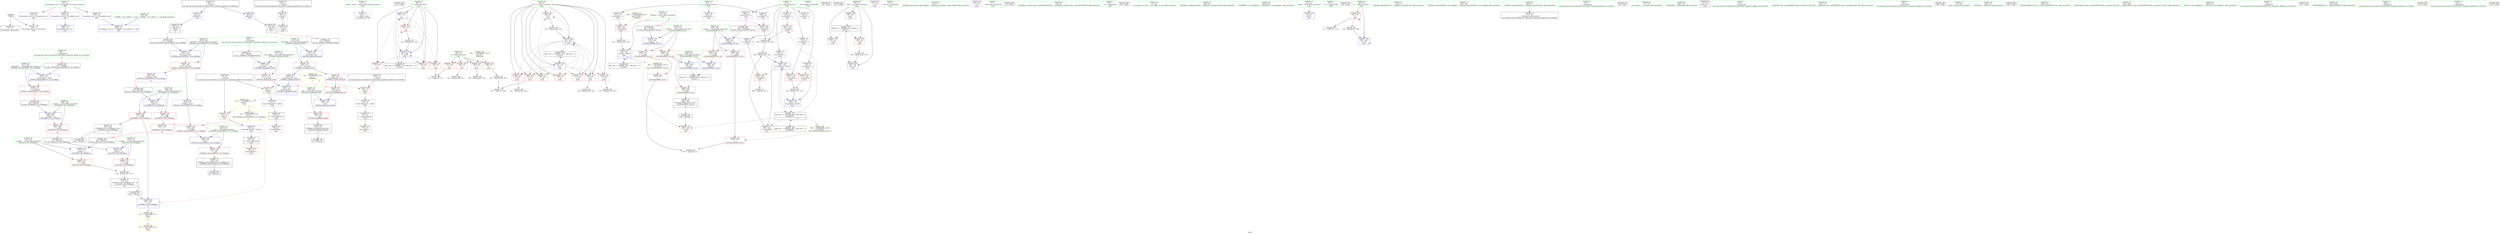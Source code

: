 digraph "SVFG" {
	label="SVFG";

	Node0x55e0b8a23480 [shape=record,color=grey,label="{NodeID: 0\nNullPtr}"];
	Node0x55e0b8a23480 -> Node0x55e0b8a426d0[style=solid];
	Node0x55e0b8a23480 -> Node0x55e0b8a48a40[style=solid];
	Node0x55e0b8a62a60 [shape=record,color=yellow,style=double,label="{NodeID: 346\n2V_2 = CSCHI(MR_2V_1)\npts\{1 \}\nCS[]|{<s0>6}}"];
	Node0x55e0b8a62a60:s0 -> Node0x55e0b8a62900[style=dashed,color=blue];
	Node0x55e0b8a45930 [shape=record,color=grey,label="{NodeID: 263\n322 = Binary(320, 321, )\n}"];
	Node0x55e0b8a45930 -> Node0x55e0b8a435c0[style=solid];
	Node0x55e0b8a49df0 [shape=record,color=blue,label="{NodeID: 180\n298\<--295\n__b.addr\<--__b\n_ZStoRRSt13_Ios_FmtflagsS_\n}"];
	Node0x55e0b8a49df0 -> Node0x55e0b8a48500[style=dashed];
	Node0x55e0b8a410a0 [shape=record,color=purple,label="{NodeID: 97\n76\<--13\nadd.ptr\<--\nmain\n}"];
	Node0x55e0b8a410a0 -> Node0x55e0b8a42e70[style=solid];
	Node0x55e0b8a3f070 [shape=record,color=green,label="{NodeID: 14\n4\<--6\n_ZStL8__ioinit\<--_ZStL8__ioinit_field_insensitive\nGlob }"];
	Node0x55e0b8a3f070 -> Node0x55e0b8a43690[style=solid];
	Node0x55e0b8a6f910 [shape=record,color=black,label="{NodeID: 360\n123 = PHI()\n}"];
	Node0x55e0b8a41c00 [shape=record,color=red,label="{NodeID: 111\n134\<--60\n\<--i\nmain\n}"];
	Node0x55e0b8a3fd80 [shape=record,color=green,label="{NodeID: 28\n62\<--63\ni21\<--i21_field_insensitive\nmain\n}"];
	Node0x55e0b8a3fd80 -> Node0x55e0b8a41e70[style=solid];
	Node0x55e0b8a3fd80 -> Node0x55e0b8a41f40[style=solid];
	Node0x55e0b8a3fd80 -> Node0x55e0b8a46960[style=solid];
	Node0x55e0b8a3fd80 -> Node0x55e0b8a46a30[style=solid];
	Node0x55e0b8a3fd80 -> Node0x55e0b8a46b00[style=solid];
	Node0x55e0b8a3fd80 -> Node0x55e0b8a46bd0[style=solid];
	Node0x55e0b8a3fd80 -> Node0x55e0b8a46ca0[style=solid];
	Node0x55e0b8a3fd80 -> Node0x55e0b8a46d70[style=solid];
	Node0x55e0b8a3fd80 -> Node0x55e0b8a49020[style=solid];
	Node0x55e0b8a3fd80 -> Node0x55e0b8a49290[style=solid];
	Node0x55e0b8a5e340 [shape=record,color=yellow,style=double,label="{NodeID: 291\n18V_1 = ENCHI(MR_18V_0)\npts\{90000 \}\nFun[_ZSt3maxIxERKT_S2_S2_]}"];
	Node0x55e0b8a5e340 -> Node0x55e0b8a481c0[style=dashed];
	Node0x55e0b8a470b0 [shape=record,color=red,label="{NodeID: 125\n155\<--154\n\<--arrayidx25\nmain\n}"];
	Node0x55e0b8a470b0 -> Node0x55e0b8a45c30[style=solid];
	Node0x55e0b8a40ac0 [shape=record,color=green,label="{NodeID: 42\n219\<--220\n__old\<--__old_field_insensitive\n_ZNSt8ios_base9precisionEl\n}"];
	Node0x55e0b8a40ac0 -> Node0x55e0b8a478d0[style=solid];
	Node0x55e0b8a40ac0 -> Node0x55e0b8a495d0[style=solid];
	Node0x55e0b8a5f850 [shape=record,color=yellow,style=double,label="{NodeID: 305\n10V_1 = ENCHI(MR_10V_0)\npts\{59 \}\nFun[main]}"];
	Node0x55e0b8a5f850 -> Node0x55e0b8a417f0[style=dashed];
	Node0x55e0b8a5f850 -> Node0x55e0b8a418c0[style=dashed];
	Node0x55e0b8a5f850 -> Node0x55e0b8a41990[style=dashed];
	Node0x55e0b8a5f850 -> Node0x55e0b8a41a60[style=dashed];
	Node0x55e0b8a47c10 [shape=record,color=red,label="{NodeID: 139\n252\<--239\n\<--__old\n_ZNSt8ios_base4setfESt13_Ios_Fmtflags\n}"];
	Node0x55e0b8a47c10 -> Node0x55e0b8a43350[style=solid];
	Node0x55e0b8a426d0 [shape=record,color=black,label="{NodeID: 56\n2\<--3\ndummyVal\<--dummyVal\n}"];
	Node0x55e0b8a48770 [shape=record,color=red,label="{NodeID: 153\n321\<--316\n\<--__b.addr\n_ZStorSt13_Ios_FmtflagsS_\n}"];
	Node0x55e0b8a48770 -> Node0x55e0b8a45930[style=solid];
	Node0x55e0b8a43350 [shape=record,color=black,label="{NodeID: 70\n232\<--252\n_ZNSt8ios_base4setfESt13_Ios_Fmtflags_ret\<--\n_ZNSt8ios_base4setfESt13_Ios_Fmtflags\n|{<s0>6}}"];
	Node0x55e0b8a43350:s0 -> Node0x55e0b8a6f570[style=solid,color=blue];
	Node0x55e0b8a49360 [shape=record,color=blue,label="{NodeID: 167\n64\<--193\nref.tmp\<--add43\nmain\n|{|<s2>14}}"];
	Node0x55e0b8a49360 -> Node0x55e0b8a47660[style=dashed];
	Node0x55e0b8a49360 -> Node0x55e0b8a5c7d0[style=dashed];
	Node0x55e0b8a49360:s2 -> Node0x55e0b8a5df90[style=dashed,color=red];
	Node0x55e0b8a43eb0 [shape=record,color=purple,label="{NodeID: 84\n191\<--10\narrayidx42\<--e\nmain\n}"];
	Node0x55e0b8a43eb0 -> Node0x55e0b8a47590[style=solid];
	Node0x55e0b8a325c0 [shape=record,color=green,label="{NodeID: 1\n7\<--1\n__dso_handle\<--dummyObj\nGlob }"];
	Node0x55e0b87486b0 [shape=record,color=black,label="{NodeID: 347\n78 = PHI()\n}"];
	Node0x55e0b8a45ab0 [shape=record,color=grey,label="{NodeID: 264\n175 = Binary(174, 105, )\n}"];
	Node0x55e0b8a49ec0 [shape=record,color=blue,label="{NodeID: 181\n308\<--305\n\<--call\n_ZStoRRSt13_Ios_FmtflagsS_\n|{<s0>17}}"];
	Node0x55e0b8a49ec0:s0 -> Node0x55e0b8a62a60[style=dashed,color=blue];
	Node0x55e0b8a41170 [shape=record,color=purple,label="{NodeID: 98\n85\<--16\nadd.ptr5\<--\nmain\n}"];
	Node0x55e0b8a41170 -> Node0x55e0b8a43010[style=solid];
	Node0x55e0b8a3f170 [shape=record,color=green,label="{NodeID: 15\n8\<--9\nn\<--n_field_insensitive\nGlob }"];
	Node0x55e0b8a3f170 -> Node0x55e0b8a43760[style=solid];
	Node0x55e0b8a3f170 -> Node0x55e0b8a43830[style=solid];
	Node0x55e0b8a3f170 -> Node0x55e0b8a43900[style=solid];
	Node0x55e0b8a3f170 -> Node0x55e0b8a439d0[style=solid];
	Node0x55e0b8a3f170 -> Node0x55e0b8a43aa0[style=solid];
	Node0x55e0b8a3f170 -> Node0x55e0b8a43b70[style=solid];
	Node0x55e0b8a3f170 -> Node0x55e0b8a43c40[style=solid];
	Node0x55e0b8a6f9e0 [shape=record,color=black,label="{NodeID: 361\n127 = PHI()\n}"];
	Node0x55e0b8a5b8d0 [shape=record,color=black,label="{NodeID: 278\nMR_8V_3 = PHI(MR_8V_4, MR_8V_2, )\npts\{57 \}\n}"];
	Node0x55e0b8a5b8d0 -> Node0x55e0b8a41650[style=dashed];
	Node0x55e0b8a5b8d0 -> Node0x55e0b8a41720[style=dashed];
	Node0x55e0b8a5b8d0 -> Node0x55e0b8a48db0[style=dashed];
	Node0x55e0b8a41cd0 [shape=record,color=red,label="{NodeID: 112\n137\<--60\n\<--i\nmain\n}"];
	Node0x55e0b8a3fe50 [shape=record,color=green,label="{NodeID: 29\n64\<--65\nref.tmp\<--ref.tmp_field_insensitive\nmain\n|{|<s1>14}}"];
	Node0x55e0b8a3fe50 -> Node0x55e0b8a49360[style=solid];
	Node0x55e0b8a3fe50:s1 -> Node0x55e0b8a701e0[style=solid,color=red];
	Node0x55e0b8a47180 [shape=record,color=red,label="{NodeID: 126\n159\<--158\n\<--arrayidx27\nmain\n}"];
	Node0x55e0b8a47180 -> Node0x55e0b8a45c30[style=solid];
	Node0x55e0b8a40b90 [shape=record,color=green,label="{NodeID: 43\n235\<--236\nthis.addr\<--this.addr_field_insensitive\n_ZNSt8ios_base4setfESt13_Ios_Fmtflags\n}"];
	Node0x55e0b8a40b90 -> Node0x55e0b8a47a70[style=solid];
	Node0x55e0b8a40b90 -> Node0x55e0b8a49770[style=solid];
	Node0x55e0b8a47ce0 [shape=record,color=red,label="{NodeID: 140\n245\<--244\n\<--_M_flags\n_ZNSt8ios_base4setfESt13_Ios_Fmtflags\n}"];
	Node0x55e0b8a47ce0 -> Node0x55e0b8a49910[style=solid];
	Node0x55e0b8a427d0 [shape=record,color=black,label="{NodeID: 57\n13\<--12\n\<--_ZSt3cin\nCan only get source location for instruction, argument, global var or function.}"];
	Node0x55e0b8a427d0 -> Node0x55e0b8a410a0[style=solid];
	Node0x55e0b8a48840 [shape=record,color=blue,label="{NodeID: 154\n328\<--23\nllvm.global_ctors_0\<--\nGlob }"];
	Node0x55e0b8a43420 [shape=record,color=black,label="{NodeID: 71\n263\<--286\n_ZSt3maxIxERKT_S2_S2__ret\<--\n_ZSt3maxIxERKT_S2_S2_\n|{<s0>14}}"];
	Node0x55e0b8a43420:s0 -> Node0x55e0b8a6f070[style=solid,color=blue];
	Node0x55e0b8a49430 [shape=record,color=blue,label="{NodeID: 168\n215\<--213\nthis.addr\<--this\n_ZNSt8ios_base9precisionEl\n}"];
	Node0x55e0b8a49430 -> Node0x55e0b8a47730[style=dashed];
	Node0x55e0b8a43f80 [shape=record,color=purple,label="{NodeID: 85\n114\<--18\n\<--.str\nmain\n}"];
	Node0x55e0b8a32650 [shape=record,color=green,label="{NodeID: 2\n12\<--1\n_ZSt3cin\<--dummyObj\nGlob }"];
	Node0x55e0b8a6eb70 [shape=record,color=black,label="{NodeID: 348\n87 = PHI(212, )\n}"];
	Node0x55e0b8a45c30 [shape=record,color=grey,label="{NodeID: 265\n160 = Binary(155, 159, )\n}"];
	Node0x55e0b8a45c30 -> Node0x55e0b8a45db0[style=solid];
	Node0x55e0b8a49f90 [shape=record,color=blue,label="{NodeID: 182\n314\<--312\n__a.addr\<--__a\n_ZStorSt13_Ios_FmtflagsS_\n}"];
	Node0x55e0b8a49f90 -> Node0x55e0b8a486a0[style=dashed];
	Node0x55e0b8a41240 [shape=record,color=purple,label="{NodeID: 99\n95\<--16\nadd.ptr10\<--\nmain\n}"];
	Node0x55e0b8a41240 -> Node0x55e0b8a431b0[style=solid];
	Node0x55e0b8a3f270 [shape=record,color=green,label="{NodeID: 16\n10\<--11\ne\<--e_field_insensitive\nGlob }"];
	Node0x55e0b8a3f270 -> Node0x55e0b8a43d10[style=solid];
	Node0x55e0b8a3f270 -> Node0x55e0b8a43de0[style=solid];
	Node0x55e0b8a3f270 -> Node0x55e0b8a43eb0[style=solid];
	Node0x55e0b8a6fab0 [shape=record,color=black,label="{NodeID: 362\n249 = PHI(293, )\n}"];
	Node0x55e0b8a5bdd0 [shape=record,color=black,label="{NodeID: 279\nMR_12V_2 = PHI(MR_12V_4, MR_12V_1, )\npts\{61 \}\n}"];
	Node0x55e0b8a5bdd0 -> Node0x55e0b8a48e80[style=dashed];
	Node0x55e0b8a41da0 [shape=record,color=red,label="{NodeID: 113\n141\<--60\n\<--i\nmain\n}"];
	Node0x55e0b8a41da0 -> Node0x55e0b8a4f1e0[style=solid];
	Node0x55e0b8a3ff20 [shape=record,color=green,label="{NodeID: 30\n70\<--71\n_ZNSt8ios_base15sync_with_stdioEb\<--_ZNSt8ios_base15sync_with_stdioEb_field_insensitive\n}"];
	Node0x55e0b8a47250 [shape=record,color=red,label="{NodeID: 127\n163\<--162\n\<--arrayidx28\nmain\n}"];
	Node0x55e0b8a47250 -> Node0x55e0b8a45db0[style=solid];
	Node0x55e0b8a40c60 [shape=record,color=green,label="{NodeID: 44\n237\<--238\n__fmtfl.addr\<--__fmtfl.addr_field_insensitive\n_ZNSt8ios_base4setfESt13_Ios_Fmtflags\n}"];
	Node0x55e0b8a40c60 -> Node0x55e0b8a47b40[style=solid];
	Node0x55e0b8a40c60 -> Node0x55e0b8a49840[style=solid];
	Node0x55e0b8a47db0 [shape=record,color=red,label="{NodeID: 141\n286\<--266\n\<--retval\n_ZSt3maxIxERKT_S2_S2_\n}"];
	Node0x55e0b8a47db0 -> Node0x55e0b8a43420[style=solid];
	Node0x55e0b8a428d0 [shape=record,color=black,label="{NodeID: 58\n14\<--12\n\<--_ZSt3cin\nCan only get source location for instruction, argument, global var or function.}"];
	Node0x55e0b8a428d0 -> Node0x55e0b8a41310[style=solid];
	Node0x55e0b8a48940 [shape=record,color=blue,label="{NodeID: 155\n329\<--24\nllvm.global_ctors_1\<--_GLOBAL__sub_I_Kobus_1_1.cpp\nGlob }"];
	Node0x55e0b8a434f0 [shape=record,color=black,label="{NodeID: 72\n293\<--308\n_ZStoRRSt13_Ios_FmtflagsS__ret\<--\n_ZStoRRSt13_Ios_FmtflagsS_\n|{<s0>17}}"];
	Node0x55e0b8a434f0:s0 -> Node0x55e0b8a6fab0[style=solid,color=blue];
	Node0x55e0b8a4ea60 [shape=record,color=grey,label="{NodeID: 252\n178 = Binary(177, 173, )\n}"];
	Node0x55e0b8a4ea60 -> Node0x55e0b8a491c0[style=solid];
	Node0x55e0b8a49500 [shape=record,color=blue,label="{NodeID: 169\n217\<--214\n__prec.addr\<--__prec\n_ZNSt8ios_base9precisionEl\n}"];
	Node0x55e0b8a49500 -> Node0x55e0b8a47800[style=dashed];
	Node0x55e0b8a44050 [shape=record,color=purple,label="{NodeID: 86\n122\<--20\n\<--.str.1\nmain\n}"];
	Node0x55e0b8a32900 [shape=record,color=green,label="{NodeID: 3\n15\<--1\n_ZSt4cout\<--dummyObj\nGlob }"];
	Node0x55e0b8a6ecd0 [shape=record,color=black,label="{NodeID: 349\n34 = PHI()\n}"];
	Node0x55e0b8a45db0 [shape=record,color=grey,label="{NodeID: 266\n164 = Binary(163, 160, )\n}"];
	Node0x55e0b8a45db0 -> Node0x55e0b8a490f0[style=solid];
	Node0x55e0b8a4a060 [shape=record,color=blue,label="{NodeID: 183\n316\<--313\n__b.addr\<--__b\n_ZStorSt13_Ios_FmtflagsS_\n}"];
	Node0x55e0b8a4a060 -> Node0x55e0b8a48770[style=dashed];
	Node0x55e0b8a41310 [shape=record,color=red,label="{NodeID: 100\n72\<--14\nvtable\<--\nmain\n}"];
	Node0x55e0b8a41310 -> Node0x55e0b8a44420[style=solid];
	Node0x55e0b8a3f370 [shape=record,color=green,label="{NodeID: 17\n22\<--26\nllvm.global_ctors\<--llvm.global_ctors_field_insensitive\nGlob }"];
	Node0x55e0b8a3f370 -> Node0x55e0b8a44120[style=solid];
	Node0x55e0b8a3f370 -> Node0x55e0b8a44220[style=solid];
	Node0x55e0b8a3f370 -> Node0x55e0b8a44320[style=solid];
	Node0x55e0b8a6fc50 [shape=record,color=black,label="{NodeID: 363\n305 = PHI(311, )\n}"];
	Node0x55e0b8a6fc50 -> Node0x55e0b8a49ec0[style=solid];
	Node0x55e0b8a5c2d0 [shape=record,color=black,label="{NodeID: 280\nMR_14V_2 = PHI(MR_14V_4, MR_14V_1, )\npts\{63 \}\n}"];
	Node0x55e0b8a5c2d0 -> Node0x55e0b8a49020[style=dashed];
	Node0x55e0b8a41e70 [shape=record,color=red,label="{NodeID: 114\n147\<--62\n\<--i21\nmain\n}"];
	Node0x55e0b8a41e70 -> Node0x55e0b8a463b0[style=solid];
	Node0x55e0b8a40020 [shape=record,color=green,label="{NodeID: 31\n79\<--80\n_ZNSt9basic_iosIcSt11char_traitsIcEE3tieEPSo\<--_ZNSt9basic_iosIcSt11char_traitsIcEE3tieEPSo_field_insensitive\n}"];
	Node0x55e0b8a47320 [shape=record,color=red,label="{NodeID: 128\n168\<--167\n\<--arrayidx30\nmain\n}"];
	Node0x55e0b8a47320 -> Node0x55e0b8a46530[style=solid];
	Node0x55e0b8a40d30 [shape=record,color=green,label="{NodeID: 45\n239\<--240\n__old\<--__old_field_insensitive\n_ZNSt8ios_base4setfESt13_Ios_Fmtflags\n}"];
	Node0x55e0b8a40d30 -> Node0x55e0b8a47c10[style=solid];
	Node0x55e0b8a40d30 -> Node0x55e0b8a49910[style=solid];
	Node0x55e0b8a47e80 [shape=record,color=red,label="{NodeID: 142\n274\<--268\n\<--__a.addr\n_ZSt3maxIxERKT_S2_S2_\n}"];
	Node0x55e0b8a47e80 -> Node0x55e0b8a481c0[style=solid];
	Node0x55e0b8a429d0 [shape=record,color=black,label="{NodeID: 59\n16\<--15\n\<--_ZSt4cout\nCan only get source location for instruction, argument, global var or function.}"];
	Node0x55e0b8a429d0 -> Node0x55e0b8a41170[style=solid];
	Node0x55e0b8a429d0 -> Node0x55e0b8a41240[style=solid];
	Node0x55e0b8a48a40 [shape=record,color=blue, style = dotted,label="{NodeID: 156\n330\<--3\nllvm.global_ctors_2\<--dummyVal\nGlob }"];
	Node0x55e0b8a435c0 [shape=record,color=black,label="{NodeID: 73\n311\<--322\n_ZStorSt13_Ios_FmtflagsS__ret\<--or\n_ZStorSt13_Ios_FmtflagsS_\n|{<s0>18}}"];
	Node0x55e0b8a435c0:s0 -> Node0x55e0b8a6fc50[style=solid,color=blue];
	Node0x55e0b8a4ebe0 [shape=record,color=grey,label="{NodeID: 253\n183 = Binary(182, 105, )\n}"];
	Node0x55e0b8a4ebe0 -> Node0x55e0b8a49290[style=solid];
	Node0x55e0b8a495d0 [shape=record,color=blue,label="{NodeID: 170\n219\<--225\n__old\<--\n_ZNSt8ios_base9precisionEl\n}"];
	Node0x55e0b8a495d0 -> Node0x55e0b8a478d0[style=dashed];
	Node0x55e0b8a44120 [shape=record,color=purple,label="{NodeID: 87\n328\<--22\nllvm.global_ctors_0\<--llvm.global_ctors\nGlob }"];
	Node0x55e0b8a44120 -> Node0x55e0b8a48840[style=solid];
	Node0x55e0b8a32990 [shape=record,color=green,label="{NodeID: 4\n18\<--1\n.str\<--dummyObj\nGlob }"];
	Node0x55e0b8a6eda0 [shape=record,color=black,label="{NodeID: 350\n136 = PHI()\n}"];
	Node0x55e0b8a45f30 [shape=record,color=grey,label="{NodeID: 267\n278 = cmp(275, 277, )\n}"];
	Node0x55e0b8a413e0 [shape=record,color=red,label="{NodeID: 101\n81\<--17\nvtable2\<--\nmain\n}"];
	Node0x55e0b8a413e0 -> Node0x55e0b8a444f0[style=solid];
	Node0x55e0b8a3f470 [shape=record,color=green,label="{NodeID: 18\n27\<--28\n__cxx_global_var_init\<--__cxx_global_var_init_field_insensitive\n}"];
	Node0x55e0b8a6fe20 [shape=record,color=black,label="{NodeID: 364\n233 = PHI(96, )\n0th arg _ZNSt8ios_base4setfESt13_Ios_Fmtflags }"];
	Node0x55e0b8a6fe20 -> Node0x55e0b8a49770[style=solid];
	Node0x55e0b8a5c7d0 [shape=record,color=black,label="{NodeID: 281\nMR_16V_2 = PHI(MR_16V_3, MR_16V_1, )\npts\{65 \}\n}"];
	Node0x55e0b8a5c7d0 -> Node0x55e0b8a49360[style=dashed];
	Node0x55e0b8a41f40 [shape=record,color=red,label="{NodeID: 115\n152\<--62\n\<--i21\nmain\n}"];
	Node0x55e0b8a41f40 -> Node0x55e0b8a4f660[style=solid];
	Node0x55e0b8a40120 [shape=record,color=green,label="{NodeID: 32\n89\<--90\n_ZNSt8ios_base9precisionEl\<--_ZNSt8ios_base9precisionEl_field_insensitive\n}"];
	Node0x55e0b8a473f0 [shape=record,color=red,label="{NodeID: 129\n173\<--172\n\<--arrayidx32\nmain\n}"];
	Node0x55e0b8a473f0 -> Node0x55e0b8a4ea60[style=solid];
	Node0x55e0b8a40e00 [shape=record,color=green,label="{NodeID: 46\n250\<--251\n_ZStoRRSt13_Ios_FmtflagsS_\<--_ZStoRRSt13_Ios_FmtflagsS__field_insensitive\n}"];
	Node0x55e0b8a47f50 [shape=record,color=red,label="{NodeID: 143\n283\<--268\n\<--__a.addr\n_ZSt3maxIxERKT_S2_S2_\n}"];
	Node0x55e0b8a47f50 -> Node0x55e0b8a49c50[style=solid];
	Node0x55e0b8a42ad0 [shape=record,color=black,label="{NodeID: 60\n17\<--15\n\<--_ZSt4cout\nCan only get source location for instruction, argument, global var or function.}"];
	Node0x55e0b8a42ad0 -> Node0x55e0b8a413e0[style=solid];
	Node0x55e0b8a42ad0 -> Node0x55e0b8a414b0[style=solid];
	Node0x55e0b8a48b40 [shape=record,color=blue,label="{NodeID: 157\n52\<--67\nretval\<--\nmain\n}"];
	Node0x55e0b8a43690 [shape=record,color=purple,label="{NodeID: 74\n33\<--4\n\<--_ZStL8__ioinit\n__cxx_global_var_init\n}"];
	Node0x55e0b8a4ed60 [shape=record,color=grey,label="{NodeID: 254\n149 = Binary(148, 105, )\n}"];
	Node0x55e0b8a4ed60 -> Node0x55e0b8a463b0[style=solid];
	Node0x55e0b8a496a0 [shape=record,color=blue,label="{NodeID: 171\n228\<--227\n_M_precision2\<--\n_ZNSt8ios_base9precisionEl\n|{<s0>5}}"];
	Node0x55e0b8a496a0:s0 -> Node0x55e0b8a627a0[style=dashed,color=blue];
	Node0x55e0b8a44220 [shape=record,color=purple,label="{NodeID: 88\n329\<--22\nllvm.global_ctors_1\<--llvm.global_ctors\nGlob }"];
	Node0x55e0b8a44220 -> Node0x55e0b8a48940[style=solid];
	Node0x55e0b8a32a20 [shape=record,color=green,label="{NodeID: 5\n20\<--1\n.str.1\<--dummyObj\nGlob }"];
	Node0x55e0b8a6eed0 [shape=record,color=black,label="{NodeID: 351\n139 = PHI()\n}"];
	Node0x55e0b8a460b0 [shape=record,color=grey,label="{NodeID: 268\n111 = cmp(107, 112, )\n}"];
	Node0x55e0b8a414b0 [shape=record,color=red,label="{NodeID: 102\n91\<--17\nvtable7\<--\nmain\n}"];
	Node0x55e0b8a414b0 -> Node0x55e0b8a445c0[style=solid];
	Node0x55e0b8a3f570 [shape=record,color=green,label="{NodeID: 19\n31\<--32\n_ZNSt8ios_base4InitC1Ev\<--_ZNSt8ios_base4InitC1Ev_field_insensitive\n}"];
	Node0x55e0b8a6ff60 [shape=record,color=black,label="{NodeID: 365\n234 = PHI(98, )\n1st arg _ZNSt8ios_base4setfESt13_Ios_Fmtflags }"];
	Node0x55e0b8a6ff60 -> Node0x55e0b8a49840[style=solid];
	Node0x55e0b8a5ccd0 [shape=record,color=black,label="{NodeID: 282\nMR_18V_2 = PHI(MR_18V_3, MR_18V_1, )\npts\{90000 \}\n}"];
	Node0x55e0b8a5ccd0 -> Node0x55e0b8a5a4d0[style=dashed];
	Node0x55e0b8a46960 [shape=record,color=red,label="{NodeID: 116\n156\<--62\n\<--i21\nmain\n}"];
	Node0x55e0b8a46960 -> Node0x55e0b8a4f960[style=solid];
	Node0x55e0b8a40220 [shape=record,color=green,label="{NodeID: 33\n99\<--100\n_ZNSt8ios_base4setfESt13_Ios_Fmtflags\<--_ZNSt8ios_base4setfESt13_Ios_Fmtflags_field_insensitive\n}"];
	Node0x55e0b8a474c0 [shape=record,color=red,label="{NodeID: 130\n177\<--176\n\<--arrayidx34\nmain\n}"];
	Node0x55e0b8a474c0 -> Node0x55e0b8a4ea60[style=solid];
	Node0x55e0b8a40f00 [shape=record,color=green,label="{NodeID: 47\n266\<--267\nretval\<--retval_field_insensitive\n_ZSt3maxIxERKT_S2_S2_\n}"];
	Node0x55e0b8a40f00 -> Node0x55e0b8a47db0[style=solid];
	Node0x55e0b8a40f00 -> Node0x55e0b8a49b80[style=solid];
	Node0x55e0b8a40f00 -> Node0x55e0b8a49c50[style=solid];
	Node0x55e0b8a5fcb0 [shape=record,color=yellow,style=double,label="{NodeID: 310\n20V_1 = ENCHI(MR_20V_0)\npts\{110000 \}\nFun[main]}"];
	Node0x55e0b8a5fcb0 -> Node0x55e0b8a47180[style=dashed];
	Node0x55e0b8a5fcb0 -> Node0x55e0b8a47590[style=dashed];
	Node0x55e0b8a48020 [shape=record,color=red,label="{NodeID: 144\n276\<--270\n\<--__b.addr\n_ZSt3maxIxERKT_S2_S2_\n}"];
	Node0x55e0b8a48020 -> Node0x55e0b8a48290[style=solid];
	Node0x55e0b8a42bd0 [shape=record,color=black,label="{NodeID: 61\n35\<--36\n\<--_ZNSt8ios_base4InitD1Ev\nCan only get source location for instruction, argument, global var or function.}"];
	Node0x55e0b8a48c10 [shape=record,color=blue,label="{NodeID: 158\n56\<--105\nnum\<--\nmain\n}"];
	Node0x55e0b8a48c10 -> Node0x55e0b8a5b8d0[style=dashed];
	Node0x55e0b8a43760 [shape=record,color=purple,label="{NodeID: 75\n135\<--8\narrayidx\<--n\nmain\n}"];
	Node0x55e0b8a4eee0 [shape=record,color=grey,label="{NodeID: 255\n187 = Binary(186, 105, )\n}"];
	Node0x55e0b8a49770 [shape=record,color=blue,label="{NodeID: 172\n235\<--233\nthis.addr\<--this\n_ZNSt8ios_base4setfESt13_Ios_Fmtflags\n}"];
	Node0x55e0b8a49770 -> Node0x55e0b8a47a70[style=dashed];
	Node0x55e0b8a44320 [shape=record,color=purple,label="{NodeID: 89\n330\<--22\nllvm.global_ctors_2\<--llvm.global_ctors\nGlob }"];
	Node0x55e0b8a44320 -> Node0x55e0b8a48a40[style=solid];
	Node0x55e0b8a32ab0 [shape=record,color=green,label="{NodeID: 6\n23\<--1\n\<--dummyObj\nCan only get source location for instruction, argument, global var or function.}"];
	Node0x55e0b8a6efa0 [shape=record,color=black,label="{NodeID: 352\n68 = PHI()\n}"];
	Node0x55e0b8a46230 [shape=record,color=grey,label="{NodeID: 269\n132 = cmp(130, 131, )\n}"];
	Node0x55e0b8a41580 [shape=record,color=red,label="{NodeID: 103\n107\<--54\n\<--t\nmain\n}"];
	Node0x55e0b8a41580 -> Node0x55e0b8a4f360[style=solid];
	Node0x55e0b8a41580 -> Node0x55e0b8a460b0[style=solid];
	Node0x55e0b8a3f670 [shape=record,color=green,label="{NodeID: 20\n37\<--38\n__cxa_atexit\<--__cxa_atexit_field_insensitive\n}"];
	Node0x55e0b8a700a0 [shape=record,color=black,label="{NodeID: 366\n264 = PHI(188, )\n0th arg _ZSt3maxIxERKT_S2_S2_ }"];
	Node0x55e0b8a700a0 -> Node0x55e0b8a499e0[style=solid];
	Node0x55e0b8a5d1d0 [shape=record,color=yellow,style=double,label="{NodeID: 283\n2V_1 = ENCHI(MR_2V_0)\npts\{1 \}\nFun[_ZNSt8ios_base4setfESt13_Ios_Fmtflags]|{|<s1>17|<s2>17}}"];
	Node0x55e0b8a5d1d0 -> Node0x55e0b8a47ce0[style=dashed];
	Node0x55e0b8a5d1d0:s1 -> Node0x55e0b8a485d0[style=dashed,color=red];
	Node0x55e0b8a5d1d0:s2 -> Node0x55e0b8a49ec0[style=dashed,color=red];
	Node0x55e0b8a46a30 [shape=record,color=red,label="{NodeID: 117\n161\<--62\n\<--i21\nmain\n}"];
	Node0x55e0b8a40320 [shape=record,color=green,label="{NodeID: 34\n102\<--103\n_ZNSirsERx\<--_ZNSirsERx_field_insensitive\n}"];
	Node0x55e0b8a47590 [shape=record,color=red,label="{NodeID: 131\n192\<--191\n\<--arrayidx42\nmain\n}"];
	Node0x55e0b8a47590 -> Node0x55e0b8a4f7e0[style=solid];
	Node0x55e0b8a41ff0 [shape=record,color=green,label="{NodeID: 48\n268\<--269\n__a.addr\<--__a.addr_field_insensitive\n_ZSt3maxIxERKT_S2_S2_\n}"];
	Node0x55e0b8a41ff0 -> Node0x55e0b8a47e80[style=solid];
	Node0x55e0b8a41ff0 -> Node0x55e0b8a47f50[style=solid];
	Node0x55e0b8a41ff0 -> Node0x55e0b8a499e0[style=solid];
	Node0x55e0b8a480f0 [shape=record,color=red,label="{NodeID: 145\n280\<--270\n\<--__b.addr\n_ZSt3maxIxERKT_S2_S2_\n}"];
	Node0x55e0b8a480f0 -> Node0x55e0b8a49b80[style=solid];
	Node0x55e0b8a42cd0 [shape=record,color=black,label="{NodeID: 62\n51\<--67\nmain_ret\<--\nmain\n}"];
	Node0x55e0b8a48ce0 [shape=record,color=blue,label="{NodeID: 159\n54\<--108\nt\<--dec\nmain\n}"];
	Node0x55e0b8a48ce0 -> Node0x55e0b8a41580[style=dashed];
	Node0x55e0b8a48ce0 -> Node0x55e0b8a48ce0[style=dashed];
	Node0x55e0b8a43830 [shape=record,color=purple,label="{NodeID: 76\n154\<--8\narrayidx25\<--n\nmain\n}"];
	Node0x55e0b8a43830 -> Node0x55e0b8a470b0[style=solid];
	Node0x55e0b8a4f060 [shape=record,color=grey,label="{NodeID: 256\n190 = Binary(189, 105, )\n}"];
	Node0x55e0b8a49840 [shape=record,color=blue,label="{NodeID: 173\n237\<--234\n__fmtfl.addr\<--__fmtfl\n_ZNSt8ios_base4setfESt13_Ios_Fmtflags\n}"];
	Node0x55e0b8a49840 -> Node0x55e0b8a47b40[style=dashed];
	Node0x55e0b8a44420 [shape=record,color=purple,label="{NodeID: 90\n73\<--72\nvbase.offset.ptr\<--vtable\nmain\n}"];
	Node0x55e0b8a44420 -> Node0x55e0b8a42da0[style=solid];
	Node0x55e0b8a3e9e0 [shape=record,color=green,label="{NodeID: 7\n67\<--1\n\<--dummyObj\nCan only get source location for instruction, argument, global var or function.}"];
	Node0x55e0b8a6f070 [shape=record,color=black,label="{NodeID: 353\n195 = PHI(263, )\n}"];
	Node0x55e0b8a6f070 -> Node0x55e0b8a47660[style=solid];
	Node0x55e0b8a463b0 [shape=record,color=grey,label="{NodeID: 270\n150 = cmp(147, 149, )\n}"];
	Node0x55e0b8a41650 [shape=record,color=red,label="{NodeID: 104\n118\<--56\n\<--num\nmain\n}"];
	Node0x55e0b8a3f770 [shape=record,color=green,label="{NodeID: 21\n36\<--42\n_ZNSt8ios_base4InitD1Ev\<--_ZNSt8ios_base4InitD1Ev_field_insensitive\n}"];
	Node0x55e0b8a3f770 -> Node0x55e0b8a42bd0[style=solid];
	Node0x55e0b8a701e0 [shape=record,color=black,label="{NodeID: 367\n265 = PHI(64, )\n1st arg _ZSt3maxIxERKT_S2_S2_ }"];
	Node0x55e0b8a701e0 -> Node0x55e0b8a49ab0[style=solid];
	Node0x55e0b8a46b00 [shape=record,color=red,label="{NodeID: 118\n166\<--62\n\<--i21\nmain\n}"];
	Node0x55e0b8a40420 [shape=record,color=green,label="{NodeID: 35\n116\<--117\n_ZStlsISt11char_traitsIcEERSt13basic_ostreamIcT_ES5_PKc\<--_ZStlsISt11char_traitsIcEERSt13basic_ostreamIcT_ES5_PKc_field_insensitive\n}"];
	Node0x55e0b8a47660 [shape=record,color=red,label="{NodeID: 132\n198\<--195\n\<--call44\nmain\n}"];
	Node0x55e0b8a420c0 [shape=record,color=green,label="{NodeID: 49\n270\<--271\n__b.addr\<--__b.addr_field_insensitive\n_ZSt3maxIxERKT_S2_S2_\n}"];
	Node0x55e0b8a420c0 -> Node0x55e0b8a48020[style=solid];
	Node0x55e0b8a420c0 -> Node0x55e0b8a480f0[style=solid];
	Node0x55e0b8a420c0 -> Node0x55e0b8a49ab0[style=solid];
	Node0x55e0b8a481c0 [shape=record,color=red,label="{NodeID: 146\n275\<--274\n\<--\n_ZSt3maxIxERKT_S2_S2_\n}"];
	Node0x55e0b8a481c0 -> Node0x55e0b8a45f30[style=solid];
	Node0x55e0b8a42da0 [shape=record,color=black,label="{NodeID: 63\n74\<--73\n\<--vbase.offset.ptr\nmain\n}"];
	Node0x55e0b8a42da0 -> Node0x55e0b8a46e40[style=solid];
	Node0x55e0b8a48db0 [shape=record,color=blue,label="{NodeID: 160\n56\<--125\nnum\<--inc\nmain\n}"];
	Node0x55e0b8a48db0 -> Node0x55e0b8a5b8d0[style=dashed];
	Node0x55e0b8a43900 [shape=record,color=purple,label="{NodeID: 77\n162\<--8\narrayidx28\<--n\nmain\n}"];
	Node0x55e0b8a43900 -> Node0x55e0b8a47250[style=solid];
	Node0x55e0b8a43900 -> Node0x55e0b8a490f0[style=solid];
	Node0x55e0b8a4f1e0 [shape=record,color=grey,label="{NodeID: 257\n142 = Binary(141, 105, )\n}"];
	Node0x55e0b8a4f1e0 -> Node0x55e0b8a48f50[style=solid];
	Node0x55e0b8a49910 [shape=record,color=blue,label="{NodeID: 174\n239\<--245\n__old\<--\n_ZNSt8ios_base4setfESt13_Ios_Fmtflags\n}"];
	Node0x55e0b8a49910 -> Node0x55e0b8a47c10[style=dashed];
	Node0x55e0b8a444f0 [shape=record,color=purple,label="{NodeID: 91\n82\<--81\nvbase.offset.ptr3\<--vtable2\nmain\n}"];
	Node0x55e0b8a444f0 -> Node0x55e0b8a42f40[style=solid];
	Node0x55e0b8a3ea70 [shape=record,color=green,label="{NodeID: 8\n69\<--1\n\<--dummyObj\nCan only get source location for instruction, argument, global var or function.}"];
	Node0x55e0b8a6f3d0 [shape=record,color=black,label="{NodeID: 354\n199 = PHI()\n}"];
	Node0x55e0b8a46530 [shape=record,color=grey,label="{NodeID: 271\n169 = cmp(168, 112, )\n}"];
	Node0x55e0b8a41720 [shape=record,color=red,label="{NodeID: 105\n124\<--56\n\<--num\nmain\n}"];
	Node0x55e0b8a41720 -> Node0x55e0b8a4f4e0[style=solid];
	Node0x55e0b8a3f870 [shape=record,color=green,label="{NodeID: 22\n49\<--50\nmain\<--main_field_insensitive\n}"];
	Node0x55e0b8a70320 [shape=record,color=black,label="{NodeID: 368\n294 = PHI(248, )\n0th arg _ZStoRRSt13_Ios_FmtflagsS_ }"];
	Node0x55e0b8a70320 -> Node0x55e0b8a49d20[style=solid];
	Node0x55e0b8a46bd0 [shape=record,color=red,label="{NodeID: 119\n171\<--62\n\<--i21\nmain\n}"];
	Node0x55e0b8a40520 [shape=record,color=green,label="{NodeID: 36\n120\<--121\n_ZNSolsEx\<--_ZNSolsEx_field_insensitive\n}"];
	Node0x55e0b8a47730 [shape=record,color=red,label="{NodeID: 133\n223\<--215\nthis1\<--this.addr\n_ZNSt8ios_base9precisionEl\n}"];
	Node0x55e0b8a47730 -> Node0x55e0b8a44690[style=solid];
	Node0x55e0b8a47730 -> Node0x55e0b8a44760[style=solid];
	Node0x55e0b8a42190 [shape=record,color=green,label="{NodeID: 50\n296\<--297\n__a.addr\<--__a.addr_field_insensitive\n_ZStoRRSt13_Ios_FmtflagsS_\n}"];
	Node0x55e0b8a42190 -> Node0x55e0b8a48360[style=solid];
	Node0x55e0b8a42190 -> Node0x55e0b8a48430[style=solid];
	Node0x55e0b8a42190 -> Node0x55e0b8a49d20[style=solid];
	Node0x55e0b8a48290 [shape=record,color=red,label="{NodeID: 147\n277\<--276\n\<--\n_ZSt3maxIxERKT_S2_S2_\n}"];
	Node0x55e0b8a48290 -> Node0x55e0b8a45f30[style=solid];
	Node0x55e0b8a42e70 [shape=record,color=black,label="{NodeID: 64\n77\<--76\n\<--add.ptr\nmain\n}"];
	Node0x55e0b8a48e80 [shape=record,color=blue,label="{NodeID: 161\n60\<--112\ni\<--\nmain\n}"];
	Node0x55e0b8a48e80 -> Node0x55e0b8a41b30[style=dashed];
	Node0x55e0b8a48e80 -> Node0x55e0b8a41c00[style=dashed];
	Node0x55e0b8a48e80 -> Node0x55e0b8a41cd0[style=dashed];
	Node0x55e0b8a48e80 -> Node0x55e0b8a41da0[style=dashed];
	Node0x55e0b8a48e80 -> Node0x55e0b8a48f50[style=dashed];
	Node0x55e0b8a48e80 -> Node0x55e0b8a5bdd0[style=dashed];
	Node0x55e0b8a439d0 [shape=record,color=purple,label="{NodeID: 78\n167\<--8\narrayidx30\<--n\nmain\n}"];
	Node0x55e0b8a439d0 -> Node0x55e0b8a47320[style=solid];
	Node0x55e0b8a4f360 [shape=record,color=grey,label="{NodeID: 258\n108 = Binary(107, 109, )\n}"];
	Node0x55e0b8a4f360 -> Node0x55e0b8a48ce0[style=solid];
	Node0x55e0b8a499e0 [shape=record,color=blue,label="{NodeID: 175\n268\<--264\n__a.addr\<--__a\n_ZSt3maxIxERKT_S2_S2_\n}"];
	Node0x55e0b8a499e0 -> Node0x55e0b8a47e80[style=dashed];
	Node0x55e0b8a499e0 -> Node0x55e0b8a47f50[style=dashed];
	Node0x55e0b8a445c0 [shape=record,color=purple,label="{NodeID: 92\n92\<--91\nvbase.offset.ptr8\<--vtable7\nmain\n}"];
	Node0x55e0b8a445c0 -> Node0x55e0b8a430e0[style=solid];
	Node0x55e0b8a3eb70 [shape=record,color=green,label="{NodeID: 9\n88\<--1\n\<--dummyObj\nCan only get source location for instruction, argument, global var or function.|{<s0>5}}"];
	Node0x55e0b8a3eb70:s0 -> Node0x55e0b8a70960[style=solid,color=red];
	Node0x55e0b8a6f4a0 [shape=record,color=black,label="{NodeID: 355\n200 = PHI()\n}"];
	Node0x55e0b8a417f0 [shape=record,color=red,label="{NodeID: 106\n131\<--58\n\<--l\nmain\n}"];
	Node0x55e0b8a417f0 -> Node0x55e0b8a46230[style=solid];
	Node0x55e0b8a3f970 [shape=record,color=green,label="{NodeID: 23\n52\<--53\nretval\<--retval_field_insensitive\nmain\n}"];
	Node0x55e0b8a3f970 -> Node0x55e0b8a48b40[style=solid];
	Node0x55e0b8a70460 [shape=record,color=black,label="{NodeID: 369\n295 = PHI(247, )\n1st arg _ZStoRRSt13_Ios_FmtflagsS_ }"];
	Node0x55e0b8a70460 -> Node0x55e0b8a49df0[style=solid];
	Node0x55e0b8a46ca0 [shape=record,color=red,label="{NodeID: 120\n174\<--62\n\<--i21\nmain\n}"];
	Node0x55e0b8a46ca0 -> Node0x55e0b8a45ab0[style=solid];
	Node0x55e0b8a40620 [shape=record,color=green,label="{NodeID: 37\n196\<--197\n_ZSt3maxIxERKT_S2_S2_\<--_ZSt3maxIxERKT_S2_S2__field_insensitive\n}"];
	Node0x55e0b8a47800 [shape=record,color=red,label="{NodeID: 134\n227\<--217\n\<--__prec.addr\n_ZNSt8ios_base9precisionEl\n}"];
	Node0x55e0b8a47800 -> Node0x55e0b8a496a0[style=solid];
	Node0x55e0b8a42260 [shape=record,color=green,label="{NodeID: 51\n298\<--299\n__b.addr\<--__b.addr_field_insensitive\n_ZStoRRSt13_Ios_FmtflagsS_\n}"];
	Node0x55e0b8a42260 -> Node0x55e0b8a48500[style=solid];
	Node0x55e0b8a42260 -> Node0x55e0b8a49df0[style=solid];
	Node0x55e0b8a48360 [shape=record,color=red,label="{NodeID: 148\n302\<--296\n\<--__a.addr\n_ZStoRRSt13_Ios_FmtflagsS_\n}"];
	Node0x55e0b8a48360 -> Node0x55e0b8a485d0[style=solid];
	Node0x55e0b8a42f40 [shape=record,color=black,label="{NodeID: 65\n83\<--82\n\<--vbase.offset.ptr3\nmain\n}"];
	Node0x55e0b8a42f40 -> Node0x55e0b8a46f10[style=solid];
	Node0x55e0b8a48f50 [shape=record,color=blue,label="{NodeID: 162\n60\<--142\ni\<--inc20\nmain\n}"];
	Node0x55e0b8a48f50 -> Node0x55e0b8a41b30[style=dashed];
	Node0x55e0b8a48f50 -> Node0x55e0b8a41c00[style=dashed];
	Node0x55e0b8a48f50 -> Node0x55e0b8a41cd0[style=dashed];
	Node0x55e0b8a48f50 -> Node0x55e0b8a41da0[style=dashed];
	Node0x55e0b8a48f50 -> Node0x55e0b8a48f50[style=dashed];
	Node0x55e0b8a48f50 -> Node0x55e0b8a5bdd0[style=dashed];
	Node0x55e0b8a43aa0 [shape=record,color=purple,label="{NodeID: 79\n172\<--8\narrayidx32\<--n\nmain\n}"];
	Node0x55e0b8a43aa0 -> Node0x55e0b8a473f0[style=solid];
	Node0x55e0b8a4f4e0 [shape=record,color=grey,label="{NodeID: 259\n125 = Binary(124, 105, )\n}"];
	Node0x55e0b8a4f4e0 -> Node0x55e0b8a48db0[style=solid];
	Node0x55e0b8a49ab0 [shape=record,color=blue,label="{NodeID: 176\n270\<--265\n__b.addr\<--__b\n_ZSt3maxIxERKT_S2_S2_\n}"];
	Node0x55e0b8a49ab0 -> Node0x55e0b8a48020[style=dashed];
	Node0x55e0b8a49ab0 -> Node0x55e0b8a480f0[style=dashed];
	Node0x55e0b8a44690 [shape=record,color=purple,label="{NodeID: 93\n224\<--223\n_M_precision\<--this1\n_ZNSt8ios_base9precisionEl\n}"];
	Node0x55e0b8a44690 -> Node0x55e0b8a479a0[style=solid];
	Node0x55e0b8a3ec70 [shape=record,color=green,label="{NodeID: 10\n98\<--1\n\<--dummyObj\nCan only get source location for instruction, argument, global var or function.|{<s0>6}}"];
	Node0x55e0b8a3ec70:s0 -> Node0x55e0b8a6ff60[style=solid,color=red];
	Node0x55e0b8a6f570 [shape=record,color=black,label="{NodeID: 356\n97 = PHI(232, )\n}"];
	Node0x55e0b8a418c0 [shape=record,color=red,label="{NodeID: 107\n148\<--58\n\<--l\nmain\n}"];
	Node0x55e0b8a418c0 -> Node0x55e0b8a4ed60[style=solid];
	Node0x55e0b8a3fa40 [shape=record,color=green,label="{NodeID: 24\n54\<--55\nt\<--t_field_insensitive\nmain\n}"];
	Node0x55e0b8a3fa40 -> Node0x55e0b8a41580[style=solid];
	Node0x55e0b8a3fa40 -> Node0x55e0b8a48ce0[style=solid];
	Node0x55e0b8a705a0 [shape=record,color=black,label="{NodeID: 370\n312 = PHI(303, )\n0th arg _ZStorSt13_Ios_FmtflagsS_ }"];
	Node0x55e0b8a705a0 -> Node0x55e0b8a49f90[style=solid];
	Node0x55e0b8a5df90 [shape=record,color=yellow,style=double,label="{NodeID: 287\n16V_1 = ENCHI(MR_16V_0)\npts\{65 \}\nFun[_ZSt3maxIxERKT_S2_S2_]}"];
	Node0x55e0b8a5df90 -> Node0x55e0b8a48290[style=dashed];
	Node0x55e0b8a46d70 [shape=record,color=red,label="{NodeID: 121\n182\<--62\n\<--i21\nmain\n}"];
	Node0x55e0b8a46d70 -> Node0x55e0b8a4ebe0[style=solid];
	Node0x55e0b8a40720 [shape=record,color=green,label="{NodeID: 38\n201\<--202\n_ZSt4endlIcSt11char_traitsIcEERSt13basic_ostreamIT_T0_ES6_\<--_ZSt4endlIcSt11char_traitsIcEERSt13basic_ostreamIT_T0_ES6__field_insensitive\n}"];
	Node0x55e0b8a5f4a0 [shape=record,color=yellow,style=double,label="{NodeID: 301\n2V_1 = ENCHI(MR_2V_0)\npts\{1 \}\nFun[main]|{|<s2>5|<s3>5}}"];
	Node0x55e0b8a5f4a0 -> Node0x55e0b8a41310[style=dashed];
	Node0x55e0b8a5f4a0 -> Node0x55e0b8a413e0[style=dashed];
	Node0x55e0b8a5f4a0:s2 -> Node0x55e0b8a479a0[style=dashed,color=red];
	Node0x55e0b8a5f4a0:s3 -> Node0x55e0b8a496a0[style=dashed,color=red];
	Node0x55e0b8a478d0 [shape=record,color=red,label="{NodeID: 135\n230\<--219\n\<--__old\n_ZNSt8ios_base9precisionEl\n}"];
	Node0x55e0b8a478d0 -> Node0x55e0b8a43280[style=solid];
	Node0x55e0b8a42330 [shape=record,color=green,label="{NodeID: 52\n306\<--307\n_ZStorSt13_Ios_FmtflagsS_\<--_ZStorSt13_Ios_FmtflagsS__field_insensitive\n}"];
	Node0x55e0b8a48430 [shape=record,color=red,label="{NodeID: 149\n308\<--296\n\<--__a.addr\n_ZStoRRSt13_Ios_FmtflagsS_\n}"];
	Node0x55e0b8a48430 -> Node0x55e0b8a434f0[style=solid];
	Node0x55e0b8a48430 -> Node0x55e0b8a49ec0[style=solid];
	Node0x55e0b8a43010 [shape=record,color=black,label="{NodeID: 66\n86\<--85\n\<--add.ptr5\nmain\n|{<s0>5}}"];
	Node0x55e0b8a43010:s0 -> Node0x55e0b8a70820[style=solid,color=red];
	Node0x55e0b8a49020 [shape=record,color=blue,label="{NodeID: 163\n62\<--112\ni21\<--\nmain\n}"];
	Node0x55e0b8a49020 -> Node0x55e0b8a41e70[style=dashed];
	Node0x55e0b8a49020 -> Node0x55e0b8a41f40[style=dashed];
	Node0x55e0b8a49020 -> Node0x55e0b8a46960[style=dashed];
	Node0x55e0b8a49020 -> Node0x55e0b8a46a30[style=dashed];
	Node0x55e0b8a49020 -> Node0x55e0b8a46b00[style=dashed];
	Node0x55e0b8a49020 -> Node0x55e0b8a46bd0[style=dashed];
	Node0x55e0b8a49020 -> Node0x55e0b8a46ca0[style=dashed];
	Node0x55e0b8a49020 -> Node0x55e0b8a46d70[style=dashed];
	Node0x55e0b8a49020 -> Node0x55e0b8a49290[style=dashed];
	Node0x55e0b8a49020 -> Node0x55e0b8a5c2d0[style=dashed];
	Node0x55e0b8a43b70 [shape=record,color=purple,label="{NodeID: 80\n176\<--8\narrayidx34\<--n\nmain\n}"];
	Node0x55e0b8a43b70 -> Node0x55e0b8a474c0[style=solid];
	Node0x55e0b8a43b70 -> Node0x55e0b8a491c0[style=solid];
	Node0x55e0b8a4f660 [shape=record,color=grey,label="{NodeID: 260\n153 = Binary(152, 105, )\n}"];
	Node0x55e0b8a49b80 [shape=record,color=blue,label="{NodeID: 177\n266\<--280\nretval\<--\n_ZSt3maxIxERKT_S2_S2_\n}"];
	Node0x55e0b8a49b80 -> Node0x55e0b8a5aed0[style=dashed];
	Node0x55e0b8a44760 [shape=record,color=purple,label="{NodeID: 94\n228\<--223\n_M_precision2\<--this1\n_ZNSt8ios_base9precisionEl\n}"];
	Node0x55e0b8a44760 -> Node0x55e0b8a496a0[style=solid];
	Node0x55e0b8a3ed70 [shape=record,color=green,label="{NodeID: 11\n105\<--1\n\<--dummyObj\nCan only get source location for instruction, argument, global var or function.}"];
	Node0x55e0b8a6f640 [shape=record,color=black,label="{NodeID: 357\n101 = PHI()\n}"];
	Node0x55e0b8a5a4d0 [shape=record,color=black,label="{NodeID: 274\nMR_18V_3 = PHI(MR_18V_6, MR_18V_2, )\npts\{90000 \}\n|{|<s5>14}}"];
	Node0x55e0b8a5a4d0 -> Node0x55e0b8a470b0[style=dashed];
	Node0x55e0b8a5a4d0 -> Node0x55e0b8a47250[style=dashed];
	Node0x55e0b8a5a4d0 -> Node0x55e0b8a47660[style=dashed];
	Node0x55e0b8a5a4d0 -> Node0x55e0b8a490f0[style=dashed];
	Node0x55e0b8a5a4d0 -> Node0x55e0b8a5ccd0[style=dashed];
	Node0x55e0b8a5a4d0:s5 -> Node0x55e0b8a5e340[style=dashed,color=red];
	Node0x55e0b8a41990 [shape=record,color=red,label="{NodeID: 108\n186\<--58\n\<--l\nmain\n}"];
	Node0x55e0b8a41990 -> Node0x55e0b8a4eee0[style=solid];
	Node0x55e0b8a3fb10 [shape=record,color=green,label="{NodeID: 25\n56\<--57\nnum\<--num_field_insensitive\nmain\n}"];
	Node0x55e0b8a3fb10 -> Node0x55e0b8a41650[style=solid];
	Node0x55e0b8a3fb10 -> Node0x55e0b8a41720[style=solid];
	Node0x55e0b8a3fb10 -> Node0x55e0b8a48c10[style=solid];
	Node0x55e0b8a3fb10 -> Node0x55e0b8a48db0[style=solid];
	Node0x55e0b8a706e0 [shape=record,color=black,label="{NodeID: 371\n313 = PHI(304, )\n1st arg _ZStorSt13_Ios_FmtflagsS_ }"];
	Node0x55e0b8a706e0 -> Node0x55e0b8a4a060[style=solid];
	Node0x55e0b8a46e40 [shape=record,color=red,label="{NodeID: 122\n75\<--74\nvbase.offset\<--\nmain\n}"];
	Node0x55e0b8a40820 [shape=record,color=green,label="{NodeID: 39\n203\<--204\n_ZNSolsEPFRSoS_E\<--_ZNSolsEPFRSoS_E_field_insensitive\n}"];
	Node0x55e0b8a479a0 [shape=record,color=red,label="{NodeID: 136\n225\<--224\n\<--_M_precision\n_ZNSt8ios_base9precisionEl\n}"];
	Node0x55e0b8a479a0 -> Node0x55e0b8a495d0[style=solid];
	Node0x55e0b8a42430 [shape=record,color=green,label="{NodeID: 53\n314\<--315\n__a.addr\<--__a.addr_field_insensitive\n_ZStorSt13_Ios_FmtflagsS_\n}"];
	Node0x55e0b8a42430 -> Node0x55e0b8a486a0[style=solid];
	Node0x55e0b8a42430 -> Node0x55e0b8a49f90[style=solid];
	Node0x55e0b8a48500 [shape=record,color=red,label="{NodeID: 150\n304\<--298\n\<--__b.addr\n_ZStoRRSt13_Ios_FmtflagsS_\n|{<s0>18}}"];
	Node0x55e0b8a48500:s0 -> Node0x55e0b8a706e0[style=solid,color=red];
	Node0x55e0b8a430e0 [shape=record,color=black,label="{NodeID: 67\n93\<--92\n\<--vbase.offset.ptr8\nmain\n}"];
	Node0x55e0b8a430e0 -> Node0x55e0b8a46fe0[style=solid];
	Node0x55e0b8a490f0 [shape=record,color=blue,label="{NodeID: 164\n162\<--164\narrayidx28\<--sub29\nmain\n}"];
	Node0x55e0b8a490f0 -> Node0x55e0b8a47320[style=dashed];
	Node0x55e0b8a490f0 -> Node0x55e0b8a473f0[style=dashed];
	Node0x55e0b8a490f0 -> Node0x55e0b8a474c0[style=dashed];
	Node0x55e0b8a490f0 -> Node0x55e0b8a491c0[style=dashed];
	Node0x55e0b8a490f0 -> Node0x55e0b8a5a4d0[style=dashed];
	Node0x55e0b8a43c40 [shape=record,color=purple,label="{NodeID: 81\n188\<--8\narrayidx40\<--n\nmain\n|{<s0>14}}"];
	Node0x55e0b8a43c40:s0 -> Node0x55e0b8a700a0[style=solid,color=red];
	Node0x55e0b8a627a0 [shape=record,color=yellow,style=double,label="{NodeID: 344\n2V_2 = CSCHI(MR_2V_1)\npts\{1 \}\nCS[]|{|<s1>6}}"];
	Node0x55e0b8a627a0 -> Node0x55e0b8a414b0[style=dashed];
	Node0x55e0b8a627a0:s1 -> Node0x55e0b8a5d1d0[style=dashed,color=red];
	Node0x55e0b8a4f7e0 [shape=record,color=grey,label="{NodeID: 261\n193 = Binary(192, 105, )\n}"];
	Node0x55e0b8a4f7e0 -> Node0x55e0b8a49360[style=solid];
	Node0x55e0b8a49c50 [shape=record,color=blue,label="{NodeID: 178\n266\<--283\nretval\<--\n_ZSt3maxIxERKT_S2_S2_\n}"];
	Node0x55e0b8a49c50 -> Node0x55e0b8a5aed0[style=dashed];
	Node0x55e0b8a44830 [shape=record,color=purple,label="{NodeID: 95\n244\<--243\n_M_flags\<--this1\n_ZNSt8ios_base4setfESt13_Ios_Fmtflags\n}"];
	Node0x55e0b8a44830 -> Node0x55e0b8a47ce0[style=solid];
	Node0x55e0b8a3ee70 [shape=record,color=green,label="{NodeID: 12\n109\<--1\n\<--dummyObj\nCan only get source location for instruction, argument, global var or function.}"];
	Node0x55e0b8a6f710 [shape=record,color=black,label="{NodeID: 358\n115 = PHI()\n}"];
	Node0x55e0b8a41a60 [shape=record,color=red,label="{NodeID: 109\n189\<--58\n\<--l\nmain\n}"];
	Node0x55e0b8a41a60 -> Node0x55e0b8a4f060[style=solid];
	Node0x55e0b8a3fbe0 [shape=record,color=green,label="{NodeID: 26\n58\<--59\nl\<--l_field_insensitive\nmain\n}"];
	Node0x55e0b8a3fbe0 -> Node0x55e0b8a417f0[style=solid];
	Node0x55e0b8a3fbe0 -> Node0x55e0b8a418c0[style=solid];
	Node0x55e0b8a3fbe0 -> Node0x55e0b8a41990[style=solid];
	Node0x55e0b8a3fbe0 -> Node0x55e0b8a41a60[style=solid];
	Node0x55e0b8a70820 [shape=record,color=black,label="{NodeID: 372\n213 = PHI(86, )\n0th arg _ZNSt8ios_base9precisionEl }"];
	Node0x55e0b8a70820 -> Node0x55e0b8a49430[style=solid];
	Node0x55e0b8a46f10 [shape=record,color=red,label="{NodeID: 123\n84\<--83\nvbase.offset4\<--\nmain\n}"];
	Node0x55e0b8a40920 [shape=record,color=green,label="{NodeID: 40\n215\<--216\nthis.addr\<--this.addr_field_insensitive\n_ZNSt8ios_base9precisionEl\n}"];
	Node0x55e0b8a40920 -> Node0x55e0b8a47730[style=solid];
	Node0x55e0b8a40920 -> Node0x55e0b8a49430[style=solid];
	Node0x55e0b8a47a70 [shape=record,color=red,label="{NodeID: 137\n243\<--235\nthis1\<--this.addr\n_ZNSt8ios_base4setfESt13_Ios_Fmtflags\n}"];
	Node0x55e0b8a47a70 -> Node0x55e0b8a44830[style=solid];
	Node0x55e0b8a47a70 -> Node0x55e0b8a40fd0[style=solid];
	Node0x55e0b8a42500 [shape=record,color=green,label="{NodeID: 54\n316\<--317\n__b.addr\<--__b.addr_field_insensitive\n_ZStorSt13_Ios_FmtflagsS_\n}"];
	Node0x55e0b8a42500 -> Node0x55e0b8a48770[style=solid];
	Node0x55e0b8a42500 -> Node0x55e0b8a4a060[style=solid];
	Node0x55e0b8a485d0 [shape=record,color=red,label="{NodeID: 151\n303\<--302\n\<--\n_ZStoRRSt13_Ios_FmtflagsS_\n|{<s0>18}}"];
	Node0x55e0b8a485d0:s0 -> Node0x55e0b8a705a0[style=solid,color=red];
	Node0x55e0b8a431b0 [shape=record,color=black,label="{NodeID: 68\n96\<--95\n\<--add.ptr10\nmain\n|{<s0>6}}"];
	Node0x55e0b8a431b0:s0 -> Node0x55e0b8a6fe20[style=solid,color=red];
	Node0x55e0b8a491c0 [shape=record,color=blue,label="{NodeID: 165\n176\<--178\narrayidx34\<--add35\nmain\n}"];
	Node0x55e0b8a491c0 -> Node0x55e0b8a5a4d0[style=dashed];
	Node0x55e0b8a43d10 [shape=record,color=purple,label="{NodeID: 82\n138\<--10\narrayidx18\<--e\nmain\n}"];
	Node0x55e0b8a62900 [shape=record,color=yellow,style=double,label="{NodeID: 345\n2V_3 = CSCHI(MR_2V_2)\npts\{1 \}\nCS[]}"];
	Node0x55e0b8a4f960 [shape=record,color=grey,label="{NodeID: 262\n157 = Binary(156, 105, )\n}"];
	Node0x55e0b8a49d20 [shape=record,color=blue,label="{NodeID: 179\n296\<--294\n__a.addr\<--__a\n_ZStoRRSt13_Ios_FmtflagsS_\n}"];
	Node0x55e0b8a49d20 -> Node0x55e0b8a48360[style=dashed];
	Node0x55e0b8a49d20 -> Node0x55e0b8a48430[style=dashed];
	Node0x55e0b8a40fd0 [shape=record,color=purple,label="{NodeID: 96\n248\<--243\n_M_flags2\<--this1\n_ZNSt8ios_base4setfESt13_Ios_Fmtflags\n|{<s0>17}}"];
	Node0x55e0b8a40fd0:s0 -> Node0x55e0b8a70320[style=solid,color=red];
	Node0x55e0b8a3ef70 [shape=record,color=green,label="{NodeID: 13\n112\<--1\n\<--dummyObj\nCan only get source location for instruction, argument, global var or function.}"];
	Node0x55e0b8a6f810 [shape=record,color=black,label="{NodeID: 359\n119 = PHI()\n}"];
	Node0x55e0b8a5aed0 [shape=record,color=black,label="{NodeID: 276\nMR_37V_3 = PHI(MR_37V_4, MR_37V_2, )\npts\{267 \}\n}"];
	Node0x55e0b8a5aed0 -> Node0x55e0b8a47db0[style=dashed];
	Node0x55e0b8a41b30 [shape=record,color=red,label="{NodeID: 110\n130\<--60\n\<--i\nmain\n}"];
	Node0x55e0b8a41b30 -> Node0x55e0b8a46230[style=solid];
	Node0x55e0b8a3fcb0 [shape=record,color=green,label="{NodeID: 27\n60\<--61\ni\<--i_field_insensitive\nmain\n}"];
	Node0x55e0b8a3fcb0 -> Node0x55e0b8a41b30[style=solid];
	Node0x55e0b8a3fcb0 -> Node0x55e0b8a41c00[style=solid];
	Node0x55e0b8a3fcb0 -> Node0x55e0b8a41cd0[style=solid];
	Node0x55e0b8a3fcb0 -> Node0x55e0b8a41da0[style=solid];
	Node0x55e0b8a3fcb0 -> Node0x55e0b8a48e80[style=solid];
	Node0x55e0b8a3fcb0 -> Node0x55e0b8a48f50[style=solid];
	Node0x55e0b8a70960 [shape=record,color=black,label="{NodeID: 373\n214 = PHI(88, )\n1st arg _ZNSt8ios_base9precisionEl }"];
	Node0x55e0b8a70960 -> Node0x55e0b8a49500[style=solid];
	Node0x55e0b8a46fe0 [shape=record,color=red,label="{NodeID: 124\n94\<--93\nvbase.offset9\<--\nmain\n}"];
	Node0x55e0b8a409f0 [shape=record,color=green,label="{NodeID: 41\n217\<--218\n__prec.addr\<--__prec.addr_field_insensitive\n_ZNSt8ios_base9precisionEl\n}"];
	Node0x55e0b8a409f0 -> Node0x55e0b8a47800[style=solid];
	Node0x55e0b8a409f0 -> Node0x55e0b8a49500[style=solid];
	Node0x55e0b8a47b40 [shape=record,color=red,label="{NodeID: 138\n247\<--237\n\<--__fmtfl.addr\n_ZNSt8ios_base4setfESt13_Ios_Fmtflags\n|{<s0>17}}"];
	Node0x55e0b8a47b40:s0 -> Node0x55e0b8a70460[style=solid,color=red];
	Node0x55e0b8a425d0 [shape=record,color=green,label="{NodeID: 55\n24\<--324\n_GLOBAL__sub_I_Kobus_1_1.cpp\<--_GLOBAL__sub_I_Kobus_1_1.cpp_field_insensitive\n}"];
	Node0x55e0b8a425d0 -> Node0x55e0b8a48940[style=solid];
	Node0x55e0b8a486a0 [shape=record,color=red,label="{NodeID: 152\n320\<--314\n\<--__a.addr\n_ZStorSt13_Ios_FmtflagsS_\n}"];
	Node0x55e0b8a486a0 -> Node0x55e0b8a45930[style=solid];
	Node0x55e0b8a43280 [shape=record,color=black,label="{NodeID: 69\n212\<--230\n_ZNSt8ios_base9precisionEl_ret\<--\n_ZNSt8ios_base9precisionEl\n|{<s0>5}}"];
	Node0x55e0b8a43280:s0 -> Node0x55e0b8a6eb70[style=solid,color=blue];
	Node0x55e0b8a49290 [shape=record,color=blue,label="{NodeID: 166\n62\<--183\ni21\<--inc37\nmain\n}"];
	Node0x55e0b8a49290 -> Node0x55e0b8a41e70[style=dashed];
	Node0x55e0b8a49290 -> Node0x55e0b8a41f40[style=dashed];
	Node0x55e0b8a49290 -> Node0x55e0b8a46960[style=dashed];
	Node0x55e0b8a49290 -> Node0x55e0b8a46a30[style=dashed];
	Node0x55e0b8a49290 -> Node0x55e0b8a46b00[style=dashed];
	Node0x55e0b8a49290 -> Node0x55e0b8a46bd0[style=dashed];
	Node0x55e0b8a49290 -> Node0x55e0b8a46ca0[style=dashed];
	Node0x55e0b8a49290 -> Node0x55e0b8a46d70[style=dashed];
	Node0x55e0b8a49290 -> Node0x55e0b8a49290[style=dashed];
	Node0x55e0b8a49290 -> Node0x55e0b8a5c2d0[style=dashed];
	Node0x55e0b8a43de0 [shape=record,color=purple,label="{NodeID: 83\n158\<--10\narrayidx27\<--e\nmain\n}"];
	Node0x55e0b8a43de0 -> Node0x55e0b8a47180[style=solid];
}
